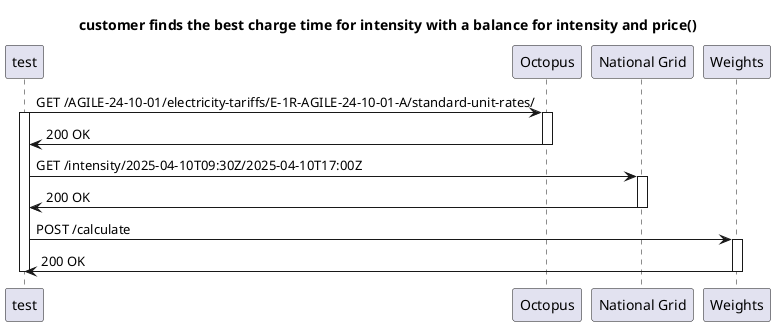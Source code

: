 @startuml
title customer finds the best charge time for intensity with a balance for intensity and price()
participant "test"
participant "Octopus"
participant "National Grid"
participant "Weights"
"test" -> "Octopus": GET /AGILE-24-10-01/electricity-tariffs/E-1R-AGILE-24-10-01-A/standard-unit-rates/
activate "test"
activate "Octopus"
"Octopus" -> "test": 200 OK
deactivate "Octopus"

"test" -> "National Grid": GET /intensity/2025-04-10T09:30Z/2025-04-10T17:00Z

activate "National Grid"
"National Grid" -> "test": 200 OK
deactivate "National Grid"

"test" -> "Weights": POST /calculate

activate "Weights"
"Weights" -> "test": 200 OK
deactivate "Weights"
deactivate "test"
@enduml